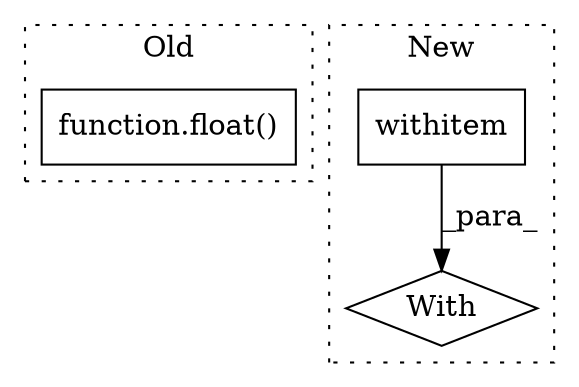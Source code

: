 digraph G {
subgraph cluster0 {
1 [label="function.float()" a="75" s="1753,1765" l="6,1" shape="box"];
label = "Old";
style="dotted";
}
subgraph cluster1 {
2 [label="withitem" a="49" s="1915" l="4" shape="box"];
3 [label="With" a="39" s="1910,1919" l="5,33" shape="diamond"];
label = "New";
style="dotted";
}
2 -> 3 [label="_para_"];
}